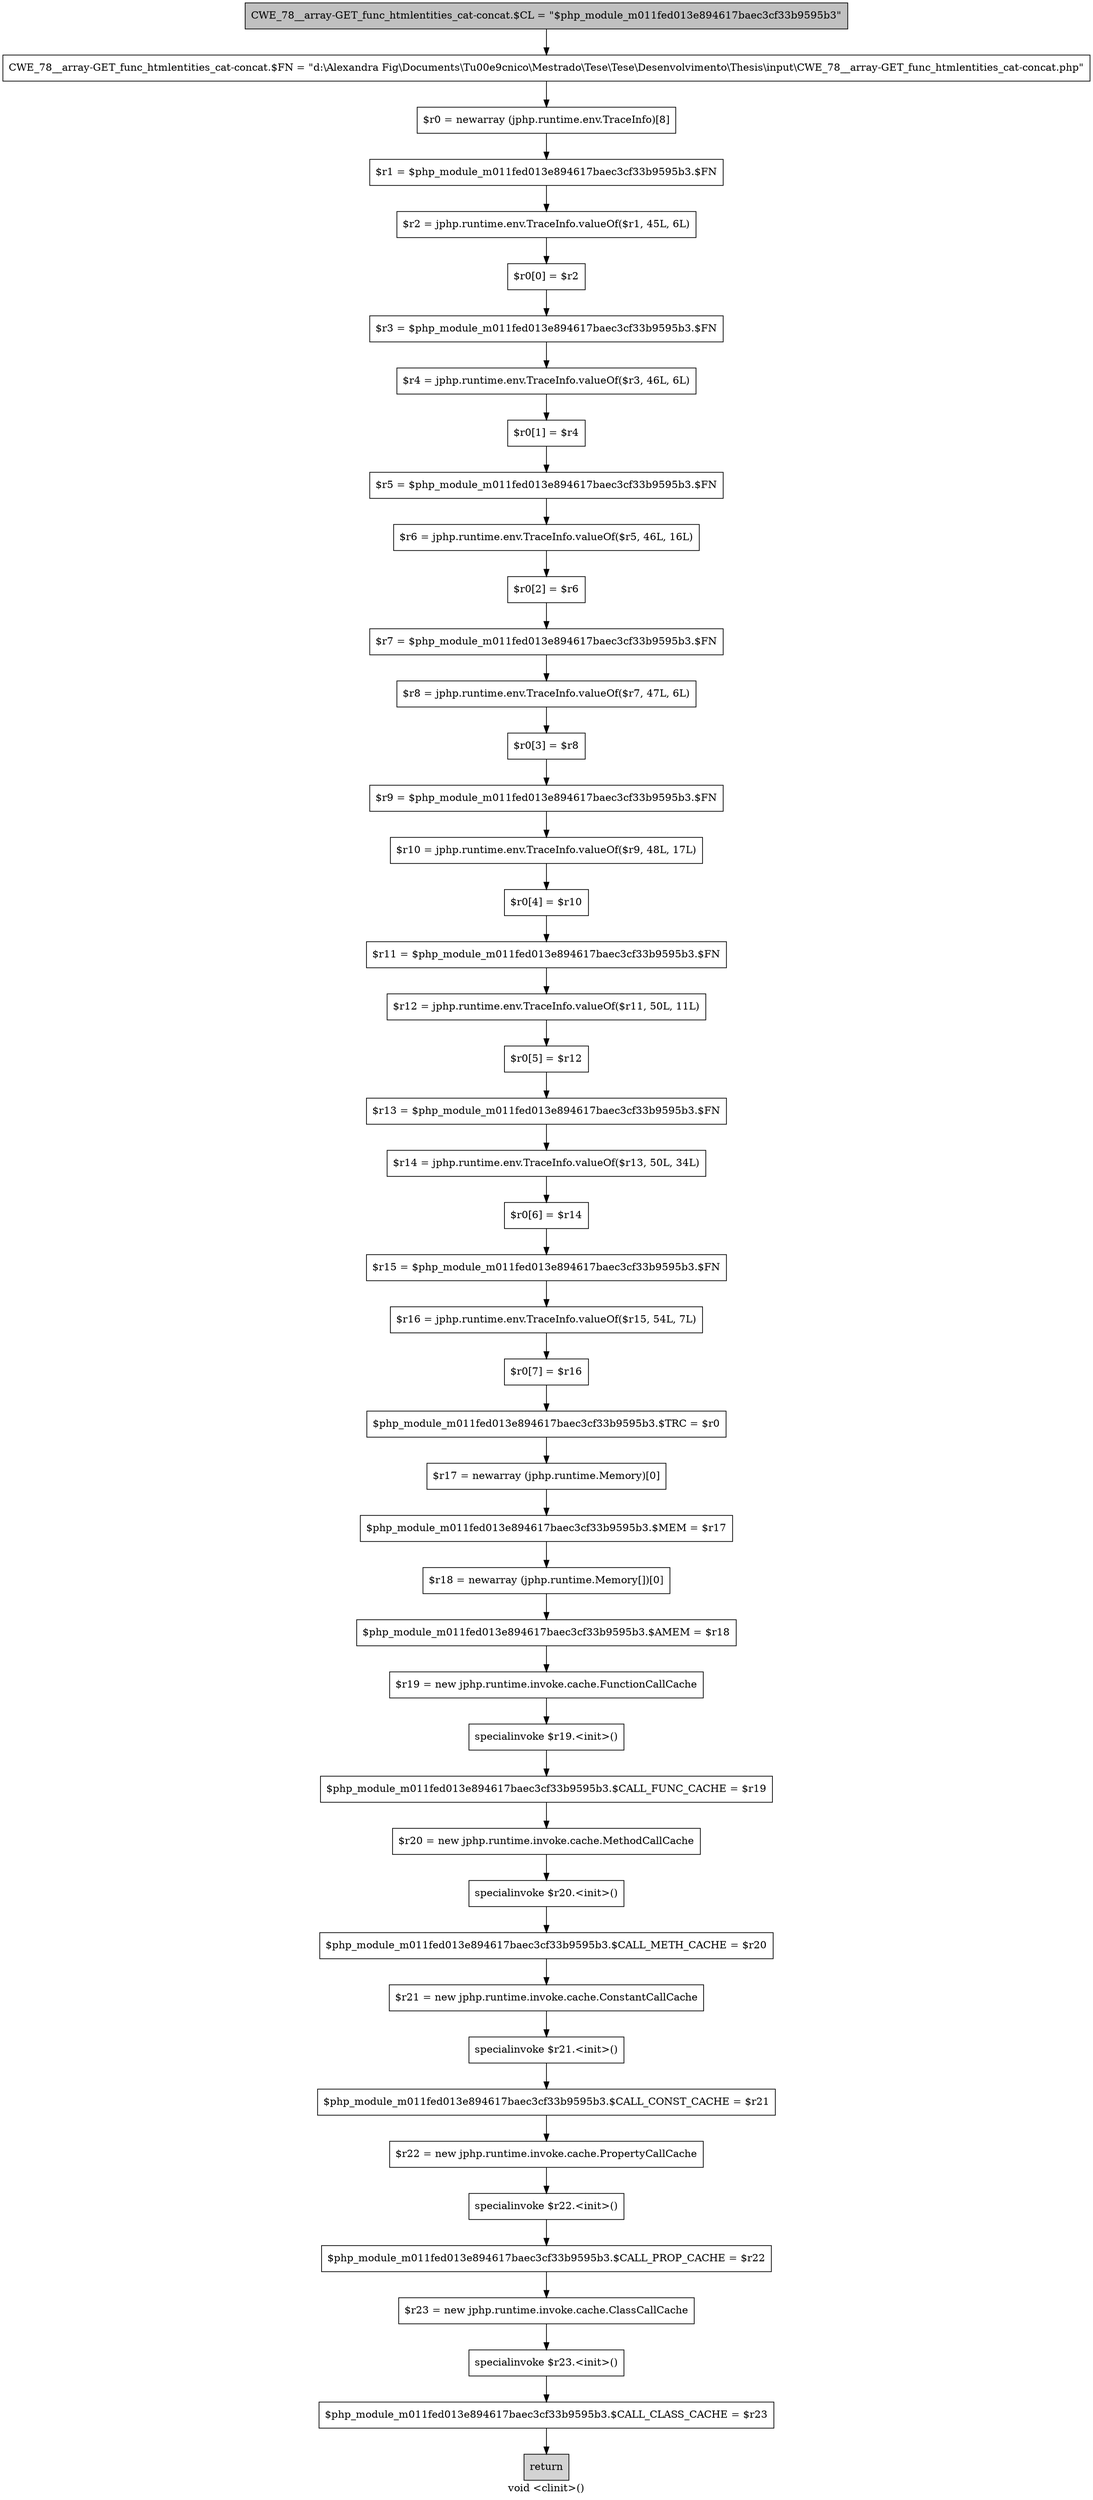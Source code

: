 digraph "void <clinit>()" {
    label="void <clinit>()";
    node [shape=box];
    "0" [style=filled,fillcolor=gray,label="CWE_78__array-GET_func_htmlentities_cat-concat.$CL = \"$php_module_m011fed013e894617baec3cf33b9595b3\"",];
    "1" [label="CWE_78__array-GET_func_htmlentities_cat-concat.$FN = \"d:\\Alexandra Fig\\Documents\\T\u00e9cnico\\Mestrado\\Tese\\Tese\\Desenvolvimento\\Thesis\\input\\CWE_78__array-GET_func_htmlentities_cat-concat.php\"",];
    "0"->"1";
    "2" [label="$r0 = newarray (jphp.runtime.env.TraceInfo)[8]",];
    "1"->"2";
    "3" [label="$r1 = $php_module_m011fed013e894617baec3cf33b9595b3.$FN",];
    "2"->"3";
    "4" [label="$r2 = jphp.runtime.env.TraceInfo.valueOf($r1, 45L, 6L)",];
    "3"->"4";
    "5" [label="$r0[0] = $r2",];
    "4"->"5";
    "6" [label="$r3 = $php_module_m011fed013e894617baec3cf33b9595b3.$FN",];
    "5"->"6";
    "7" [label="$r4 = jphp.runtime.env.TraceInfo.valueOf($r3, 46L, 6L)",];
    "6"->"7";
    "8" [label="$r0[1] = $r4",];
    "7"->"8";
    "9" [label="$r5 = $php_module_m011fed013e894617baec3cf33b9595b3.$FN",];
    "8"->"9";
    "10" [label="$r6 = jphp.runtime.env.TraceInfo.valueOf($r5, 46L, 16L)",];
    "9"->"10";
    "11" [label="$r0[2] = $r6",];
    "10"->"11";
    "12" [label="$r7 = $php_module_m011fed013e894617baec3cf33b9595b3.$FN",];
    "11"->"12";
    "13" [label="$r8 = jphp.runtime.env.TraceInfo.valueOf($r7, 47L, 6L)",];
    "12"->"13";
    "14" [label="$r0[3] = $r8",];
    "13"->"14";
    "15" [label="$r9 = $php_module_m011fed013e894617baec3cf33b9595b3.$FN",];
    "14"->"15";
    "16" [label="$r10 = jphp.runtime.env.TraceInfo.valueOf($r9, 48L, 17L)",];
    "15"->"16";
    "17" [label="$r0[4] = $r10",];
    "16"->"17";
    "18" [label="$r11 = $php_module_m011fed013e894617baec3cf33b9595b3.$FN",];
    "17"->"18";
    "19" [label="$r12 = jphp.runtime.env.TraceInfo.valueOf($r11, 50L, 11L)",];
    "18"->"19";
    "20" [label="$r0[5] = $r12",];
    "19"->"20";
    "21" [label="$r13 = $php_module_m011fed013e894617baec3cf33b9595b3.$FN",];
    "20"->"21";
    "22" [label="$r14 = jphp.runtime.env.TraceInfo.valueOf($r13, 50L, 34L)",];
    "21"->"22";
    "23" [label="$r0[6] = $r14",];
    "22"->"23";
    "24" [label="$r15 = $php_module_m011fed013e894617baec3cf33b9595b3.$FN",];
    "23"->"24";
    "25" [label="$r16 = jphp.runtime.env.TraceInfo.valueOf($r15, 54L, 7L)",];
    "24"->"25";
    "26" [label="$r0[7] = $r16",];
    "25"->"26";
    "27" [label="$php_module_m011fed013e894617baec3cf33b9595b3.$TRC = $r0",];
    "26"->"27";
    "28" [label="$r17 = newarray (jphp.runtime.Memory)[0]",];
    "27"->"28";
    "29" [label="$php_module_m011fed013e894617baec3cf33b9595b3.$MEM = $r17",];
    "28"->"29";
    "30" [label="$r18 = newarray (jphp.runtime.Memory[])[0]",];
    "29"->"30";
    "31" [label="$php_module_m011fed013e894617baec3cf33b9595b3.$AMEM = $r18",];
    "30"->"31";
    "32" [label="$r19 = new jphp.runtime.invoke.cache.FunctionCallCache",];
    "31"->"32";
    "33" [label="specialinvoke $r19.<init>()",];
    "32"->"33";
    "34" [label="$php_module_m011fed013e894617baec3cf33b9595b3.$CALL_FUNC_CACHE = $r19",];
    "33"->"34";
    "35" [label="$r20 = new jphp.runtime.invoke.cache.MethodCallCache",];
    "34"->"35";
    "36" [label="specialinvoke $r20.<init>()",];
    "35"->"36";
    "37" [label="$php_module_m011fed013e894617baec3cf33b9595b3.$CALL_METH_CACHE = $r20",];
    "36"->"37";
    "38" [label="$r21 = new jphp.runtime.invoke.cache.ConstantCallCache",];
    "37"->"38";
    "39" [label="specialinvoke $r21.<init>()",];
    "38"->"39";
    "40" [label="$php_module_m011fed013e894617baec3cf33b9595b3.$CALL_CONST_CACHE = $r21",];
    "39"->"40";
    "41" [label="$r22 = new jphp.runtime.invoke.cache.PropertyCallCache",];
    "40"->"41";
    "42" [label="specialinvoke $r22.<init>()",];
    "41"->"42";
    "43" [label="$php_module_m011fed013e894617baec3cf33b9595b3.$CALL_PROP_CACHE = $r22",];
    "42"->"43";
    "44" [label="$r23 = new jphp.runtime.invoke.cache.ClassCallCache",];
    "43"->"44";
    "45" [label="specialinvoke $r23.<init>()",];
    "44"->"45";
    "46" [label="$php_module_m011fed013e894617baec3cf33b9595b3.$CALL_CLASS_CACHE = $r23",];
    "45"->"46";
    "47" [style=filled,fillcolor=lightgray,label="return",];
    "46"->"47";
}
